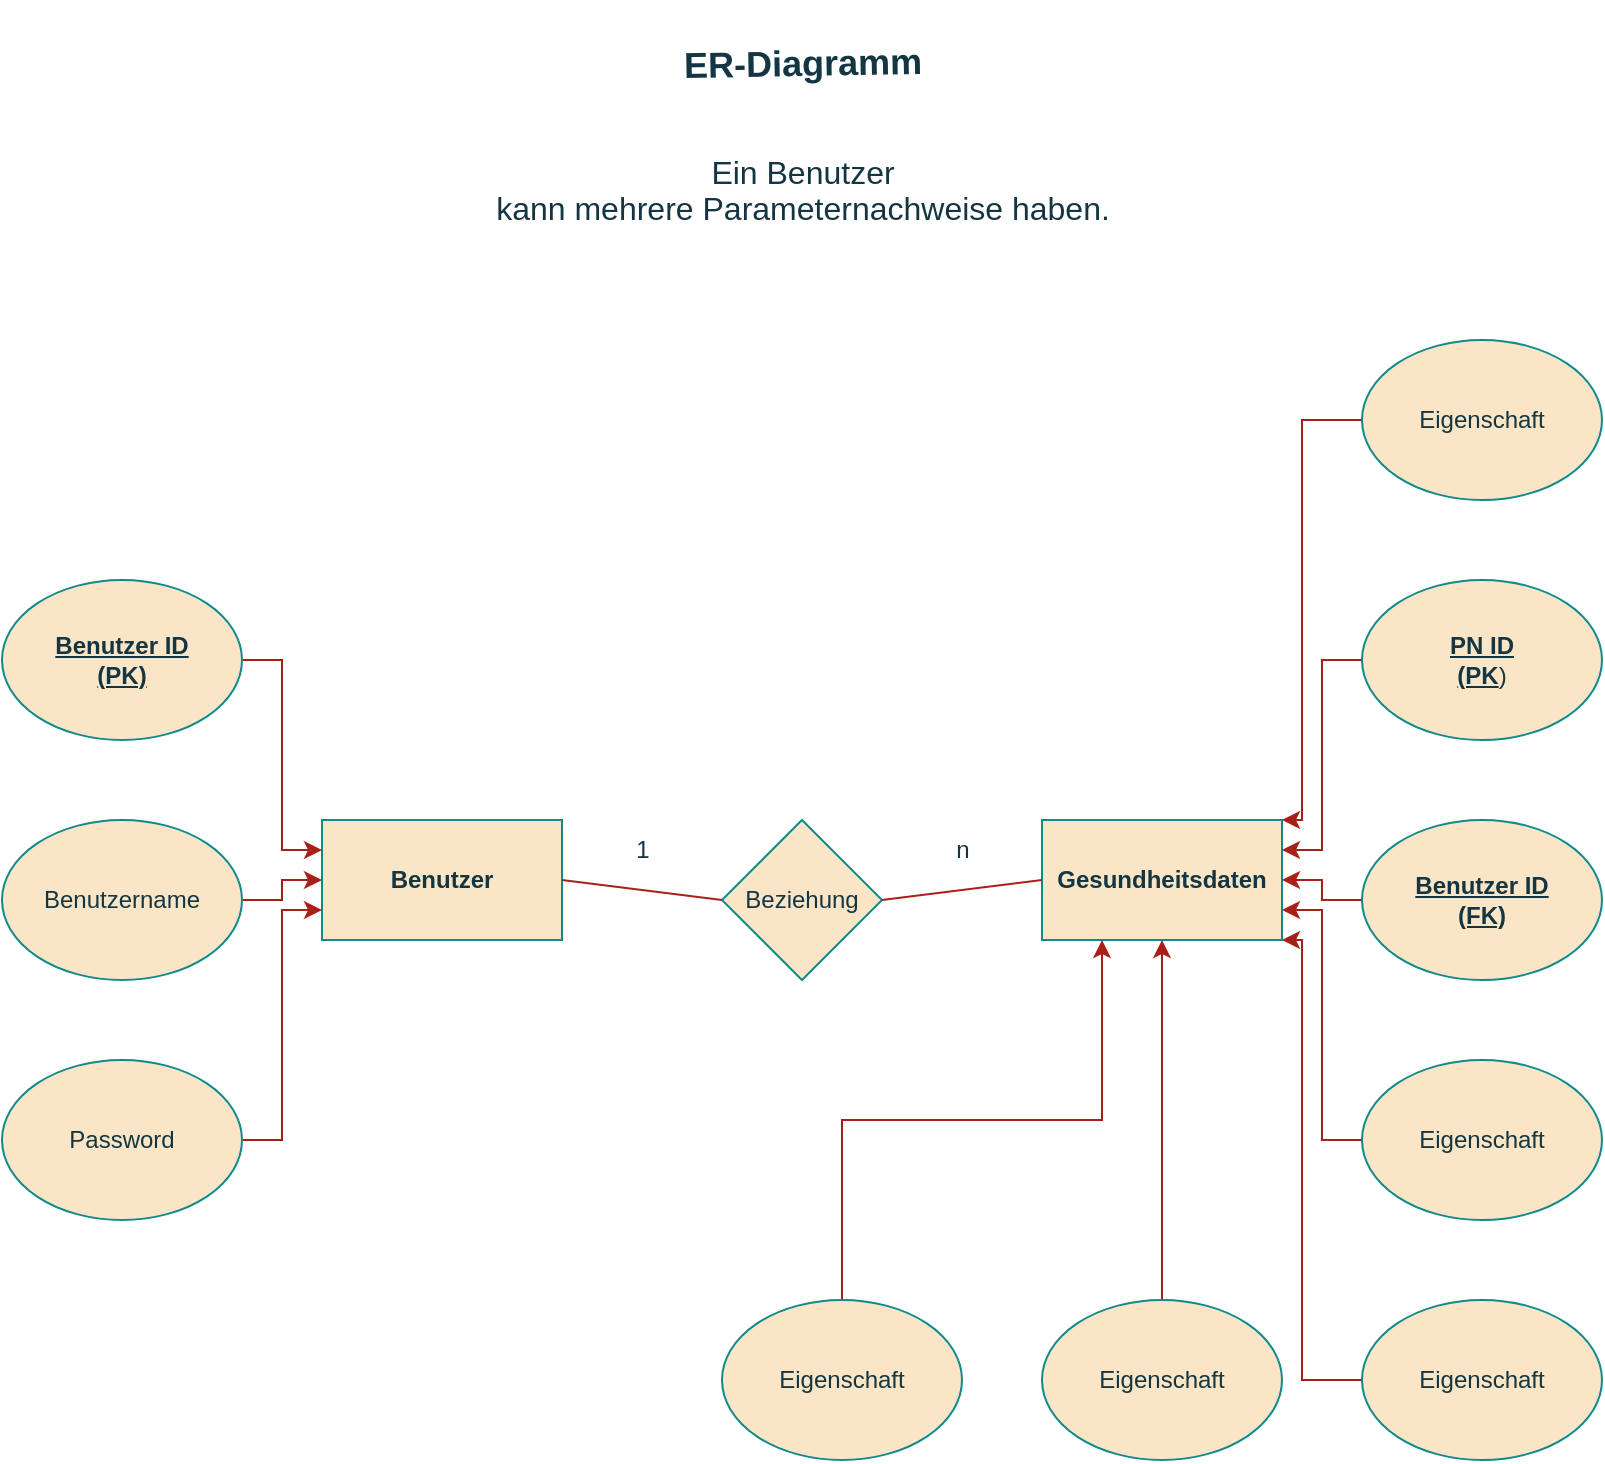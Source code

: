 <mxfile version="24.8.6">
  <diagram name="Seite-1" id="MP-LLtCLatFORLgfSGGj">
    <mxGraphModel dx="1389" dy="2003" grid="1" gridSize="10" guides="1" tooltips="1" connect="1" arrows="1" fold="1" page="1" pageScale="1" pageWidth="827" pageHeight="1169" math="0" shadow="0">
      <root>
        <mxCell id="0" />
        <mxCell id="1" parent="0" />
        <mxCell id="QgiqVFYCfaP-VQnLxZwK-1" value="&lt;b&gt;Benutzer&lt;/b&gt;" style="rounded=0;whiteSpace=wrap;html=1;labelBackgroundColor=none;fillColor=#FAE5C7;strokeColor=#0F8B8D;fontColor=#143642;" vertex="1" parent="1">
          <mxGeometry x="160" y="280" width="120" height="60" as="geometry" />
        </mxCell>
        <mxCell id="QgiqVFYCfaP-VQnLxZwK-2" style="edgeStyle=orthogonalEdgeStyle;rounded=0;orthogonalLoop=1;jettySize=auto;html=1;exitX=1;exitY=0.5;exitDx=0;exitDy=0;entryX=0;entryY=0.5;entryDx=0;entryDy=0;labelBackgroundColor=none;strokeColor=#A8201A;fontColor=default;" edge="1" parent="1" source="QgiqVFYCfaP-VQnLxZwK-3" target="QgiqVFYCfaP-VQnLxZwK-1">
          <mxGeometry relative="1" as="geometry" />
        </mxCell>
        <mxCell id="QgiqVFYCfaP-VQnLxZwK-3" value="Benutzername" style="ellipse;whiteSpace=wrap;html=1;labelBackgroundColor=none;fillColor=#FAE5C7;strokeColor=#0F8B8D;fontColor=#143642;" vertex="1" parent="1">
          <mxGeometry y="280" width="120" height="80" as="geometry" />
        </mxCell>
        <mxCell id="QgiqVFYCfaP-VQnLxZwK-4" value="Beziehung" style="rhombus;whiteSpace=wrap;html=1;labelBackgroundColor=none;fillColor=#FAE5C7;strokeColor=#0F8B8D;fontColor=#143642;" vertex="1" parent="1">
          <mxGeometry x="360" y="280" width="80" height="80" as="geometry" />
        </mxCell>
        <mxCell id="QgiqVFYCfaP-VQnLxZwK-5" value="&lt;b&gt;Gesundheitsdaten&lt;/b&gt;" style="rounded=0;whiteSpace=wrap;html=1;labelBackgroundColor=none;fillColor=#FAE5C7;strokeColor=#0F8B8D;fontColor=#143642;" vertex="1" parent="1">
          <mxGeometry x="520" y="280" width="120" height="60" as="geometry" />
        </mxCell>
        <mxCell id="QgiqVFYCfaP-VQnLxZwK-6" value="" style="endArrow=none;html=1;rounded=0;exitX=1;exitY=0.5;exitDx=0;exitDy=0;entryX=0;entryY=0.5;entryDx=0;entryDy=0;labelBackgroundColor=none;strokeColor=#A8201A;fontColor=default;" edge="1" parent="1" source="QgiqVFYCfaP-VQnLxZwK-1" target="QgiqVFYCfaP-VQnLxZwK-4">
          <mxGeometry width="50" height="50" relative="1" as="geometry">
            <mxPoint x="320" y="240" as="sourcePoint" />
            <mxPoint x="370" y="190" as="targetPoint" />
          </mxGeometry>
        </mxCell>
        <mxCell id="QgiqVFYCfaP-VQnLxZwK-7" value="" style="endArrow=none;html=1;rounded=0;exitX=1;exitY=0.5;exitDx=0;exitDy=0;entryX=0;entryY=0.5;entryDx=0;entryDy=0;labelBackgroundColor=none;strokeColor=#A8201A;fontColor=default;" edge="1" parent="1" source="QgiqVFYCfaP-VQnLxZwK-4" target="QgiqVFYCfaP-VQnLxZwK-5">
          <mxGeometry width="50" height="50" relative="1" as="geometry">
            <mxPoint x="480" y="270" as="sourcePoint" />
            <mxPoint x="530" y="220" as="targetPoint" />
          </mxGeometry>
        </mxCell>
        <mxCell id="QgiqVFYCfaP-VQnLxZwK-8" value="1" style="text;html=1;align=center;verticalAlign=middle;resizable=0;points=[];autosize=1;strokeColor=none;fillColor=none;labelBackgroundColor=none;fontColor=#143642;" vertex="1" parent="1">
          <mxGeometry x="305" y="280" width="30" height="30" as="geometry" />
        </mxCell>
        <mxCell id="QgiqVFYCfaP-VQnLxZwK-9" value="n" style="text;html=1;align=center;verticalAlign=middle;resizable=0;points=[];autosize=1;strokeColor=none;fillColor=none;labelBackgroundColor=none;fontColor=#143642;" vertex="1" parent="1">
          <mxGeometry x="465" y="280" width="30" height="30" as="geometry" />
        </mxCell>
        <mxCell id="QgiqVFYCfaP-VQnLxZwK-10" style="edgeStyle=orthogonalEdgeStyle;rounded=0;orthogonalLoop=1;jettySize=auto;html=1;exitX=0;exitY=0.5;exitDx=0;exitDy=0;entryX=1;entryY=0.5;entryDx=0;entryDy=0;labelBackgroundColor=none;strokeColor=#A8201A;fontColor=default;" edge="1" parent="1" source="QgiqVFYCfaP-VQnLxZwK-11" target="QgiqVFYCfaP-VQnLxZwK-5">
          <mxGeometry relative="1" as="geometry" />
        </mxCell>
        <mxCell id="QgiqVFYCfaP-VQnLxZwK-11" value="&lt;b&gt;&lt;u&gt;Benutzer ID&lt;/u&gt;&lt;/b&gt;&lt;div&gt;&lt;b&gt;&lt;u&gt;(FK)&lt;/u&gt;&lt;/b&gt;&lt;/div&gt;" style="ellipse;whiteSpace=wrap;html=1;labelBackgroundColor=none;fillColor=#FAE5C7;strokeColor=#0F8B8D;fontColor=#143642;" vertex="1" parent="1">
          <mxGeometry x="680" y="280" width="120" height="80" as="geometry" />
        </mxCell>
        <mxCell id="QgiqVFYCfaP-VQnLxZwK-12" style="edgeStyle=orthogonalEdgeStyle;rounded=0;orthogonalLoop=1;jettySize=auto;html=1;exitX=1;exitY=0.5;exitDx=0;exitDy=0;entryX=0;entryY=0.75;entryDx=0;entryDy=0;labelBackgroundColor=none;strokeColor=#A8201A;fontColor=default;" edge="1" parent="1" source="QgiqVFYCfaP-VQnLxZwK-13" target="QgiqVFYCfaP-VQnLxZwK-1">
          <mxGeometry relative="1" as="geometry" />
        </mxCell>
        <mxCell id="QgiqVFYCfaP-VQnLxZwK-13" value="Password" style="ellipse;whiteSpace=wrap;html=1;labelBackgroundColor=none;fillColor=#FAE5C7;strokeColor=#0F8B8D;fontColor=#143642;" vertex="1" parent="1">
          <mxGeometry y="400" width="120" height="80" as="geometry" />
        </mxCell>
        <mxCell id="QgiqVFYCfaP-VQnLxZwK-14" style="edgeStyle=orthogonalEdgeStyle;rounded=0;orthogonalLoop=1;jettySize=auto;html=1;exitX=1;exitY=0.5;exitDx=0;exitDy=0;entryX=0;entryY=0.25;entryDx=0;entryDy=0;labelBackgroundColor=none;strokeColor=#A8201A;fontColor=default;" edge="1" parent="1" source="QgiqVFYCfaP-VQnLxZwK-15" target="QgiqVFYCfaP-VQnLxZwK-1">
          <mxGeometry relative="1" as="geometry" />
        </mxCell>
        <mxCell id="QgiqVFYCfaP-VQnLxZwK-15" value="&lt;u&gt;&lt;b&gt;Benutzer ID&lt;/b&gt;&lt;/u&gt;&lt;div&gt;&lt;u&gt;&lt;b&gt;(PK)&lt;/b&gt;&lt;/u&gt;&lt;/div&gt;" style="ellipse;whiteSpace=wrap;html=1;labelBackgroundColor=none;fillColor=#FAE5C7;strokeColor=#0F8B8D;fontColor=#143642;" vertex="1" parent="1">
          <mxGeometry y="160" width="120" height="80" as="geometry" />
        </mxCell>
        <mxCell id="QgiqVFYCfaP-VQnLxZwK-16" style="edgeStyle=orthogonalEdgeStyle;rounded=0;orthogonalLoop=1;jettySize=auto;html=1;exitX=0;exitY=0.5;exitDx=0;exitDy=0;entryX=1;entryY=0.75;entryDx=0;entryDy=0;labelBackgroundColor=none;strokeColor=#A8201A;fontColor=default;" edge="1" parent="1" source="QgiqVFYCfaP-VQnLxZwK-17" target="QgiqVFYCfaP-VQnLxZwK-5">
          <mxGeometry relative="1" as="geometry" />
        </mxCell>
        <mxCell id="QgiqVFYCfaP-VQnLxZwK-17" value="Eigenschaft" style="ellipse;whiteSpace=wrap;html=1;labelBackgroundColor=none;fillColor=#FAE5C7;strokeColor=#0F8B8D;fontColor=#143642;" vertex="1" parent="1">
          <mxGeometry x="680" y="400" width="120" height="80" as="geometry" />
        </mxCell>
        <mxCell id="QgiqVFYCfaP-VQnLxZwK-18" style="edgeStyle=orthogonalEdgeStyle;rounded=0;orthogonalLoop=1;jettySize=auto;html=1;exitX=0;exitY=0.5;exitDx=0;exitDy=0;entryX=1;entryY=1;entryDx=0;entryDy=0;labelBackgroundColor=none;strokeColor=#A8201A;fontColor=default;" edge="1" parent="1" source="QgiqVFYCfaP-VQnLxZwK-19" target="QgiqVFYCfaP-VQnLxZwK-5">
          <mxGeometry relative="1" as="geometry">
            <Array as="points">
              <mxPoint x="650" y="560" />
              <mxPoint x="650" y="340" />
            </Array>
          </mxGeometry>
        </mxCell>
        <mxCell id="QgiqVFYCfaP-VQnLxZwK-19" value="Eigenschaft" style="ellipse;whiteSpace=wrap;html=1;labelBackgroundColor=none;fillColor=#FAE5C7;strokeColor=#0F8B8D;fontColor=#143642;" vertex="1" parent="1">
          <mxGeometry x="680" y="520" width="120" height="80" as="geometry" />
        </mxCell>
        <mxCell id="QgiqVFYCfaP-VQnLxZwK-20" style="edgeStyle=orthogonalEdgeStyle;rounded=0;orthogonalLoop=1;jettySize=auto;html=1;exitX=0;exitY=0.5;exitDx=0;exitDy=0;entryX=1;entryY=0;entryDx=0;entryDy=0;labelBackgroundColor=none;strokeColor=#A8201A;fontColor=default;" edge="1" parent="1" source="QgiqVFYCfaP-VQnLxZwK-21" target="QgiqVFYCfaP-VQnLxZwK-5">
          <mxGeometry relative="1" as="geometry">
            <Array as="points">
              <mxPoint x="650" y="80" />
              <mxPoint x="650" y="280" />
            </Array>
          </mxGeometry>
        </mxCell>
        <mxCell id="QgiqVFYCfaP-VQnLxZwK-21" value="Eigenschaft" style="ellipse;whiteSpace=wrap;html=1;labelBackgroundColor=none;fillColor=#FAE5C7;strokeColor=#0F8B8D;fontColor=#143642;" vertex="1" parent="1">
          <mxGeometry x="680" y="40" width="120" height="80" as="geometry" />
        </mxCell>
        <mxCell id="QgiqVFYCfaP-VQnLxZwK-22" style="edgeStyle=orthogonalEdgeStyle;rounded=0;orthogonalLoop=1;jettySize=auto;html=1;exitX=0.5;exitY=0;exitDx=0;exitDy=0;entryX=0.25;entryY=1;entryDx=0;entryDy=0;labelBackgroundColor=none;strokeColor=#A8201A;fontColor=default;" edge="1" parent="1" source="QgiqVFYCfaP-VQnLxZwK-23" target="QgiqVFYCfaP-VQnLxZwK-5">
          <mxGeometry relative="1" as="geometry" />
        </mxCell>
        <mxCell id="QgiqVFYCfaP-VQnLxZwK-23" value="Eigenschaft" style="ellipse;whiteSpace=wrap;html=1;labelBackgroundColor=none;fillColor=#FAE5C7;strokeColor=#0F8B8D;fontColor=#143642;" vertex="1" parent="1">
          <mxGeometry x="360" y="520" width="120" height="80" as="geometry" />
        </mxCell>
        <mxCell id="QgiqVFYCfaP-VQnLxZwK-24" style="edgeStyle=orthogonalEdgeStyle;rounded=0;orthogonalLoop=1;jettySize=auto;html=1;entryX=0.5;entryY=1;entryDx=0;entryDy=0;labelBackgroundColor=none;strokeColor=#A8201A;fontColor=default;" edge="1" parent="1" source="QgiqVFYCfaP-VQnLxZwK-25" target="QgiqVFYCfaP-VQnLxZwK-5">
          <mxGeometry relative="1" as="geometry" />
        </mxCell>
        <mxCell id="QgiqVFYCfaP-VQnLxZwK-25" value="Eigenschaft" style="ellipse;whiteSpace=wrap;html=1;labelBackgroundColor=none;fillColor=#FAE5C7;strokeColor=#0F8B8D;fontColor=#143642;" vertex="1" parent="1">
          <mxGeometry x="520" y="520" width="120" height="80" as="geometry" />
        </mxCell>
        <mxCell id="QgiqVFYCfaP-VQnLxZwK-26" style="edgeStyle=orthogonalEdgeStyle;rounded=0;orthogonalLoop=1;jettySize=auto;html=1;exitX=0;exitY=0.5;exitDx=0;exitDy=0;entryX=1;entryY=0.25;entryDx=0;entryDy=0;labelBackgroundColor=none;strokeColor=#A8201A;fontColor=default;" edge="1" parent="1" source="QgiqVFYCfaP-VQnLxZwK-27" target="QgiqVFYCfaP-VQnLxZwK-5">
          <mxGeometry relative="1" as="geometry" />
        </mxCell>
        <mxCell id="QgiqVFYCfaP-VQnLxZwK-27" value="&lt;b&gt;&lt;u&gt;PN ID&lt;/u&gt;&lt;/b&gt;&lt;div&gt;&lt;b&gt;&lt;u&gt;(PK&lt;/u&gt;&lt;/b&gt;)&lt;/div&gt;" style="ellipse;whiteSpace=wrap;html=1;labelBackgroundColor=none;fillColor=#FAE5C7;strokeColor=#0F8B8D;fontColor=#143642;" vertex="1" parent="1">
          <mxGeometry x="680" y="160" width="120" height="80" as="geometry" />
        </mxCell>
        <mxCell id="QgiqVFYCfaP-VQnLxZwK-28" value="&lt;p style=&quot;mso-margin-top-alt:auto;mso-margin-bottom-alt:auto;&lt;br/&gt;line-height:normal;mso-outline-level:3&quot; class=&quot;MsoNormal&quot;&gt;&lt;b&gt;&lt;span style=&quot;font-size:13.5pt;&lt;br/&gt;font-family:&amp;quot;Times New Roman&amp;quot;,serif;mso-fareast-font-family:&amp;quot;Times New Roman&amp;quot;;&lt;br/&gt;mso-font-kerning:0pt;mso-ligatures:none;mso-fareast-language:DE&quot;&gt;ER-Diagramm&lt;br&gt;&lt;/span&gt;&lt;/b&gt;&lt;/p&gt;" style="text;html=1;align=center;verticalAlign=middle;resizable=0;points=[];autosize=1;strokeColor=none;fillColor=none;rotation=-1;labelBackgroundColor=none;fontColor=#143642;" vertex="1" parent="1">
          <mxGeometry x="330" y="-128" width="140" height="60" as="geometry" />
        </mxCell>
        <mxCell id="QgiqVFYCfaP-VQnLxZwK-29" value="&lt;p style=&quot;mso-margin-top-alt:auto;mso-margin-bottom-alt:auto;&lt;br/&gt;margin-left:36.0pt;line-height:normal&quot; class=&quot;MsoNormal&quot;&gt;&lt;span style=&quot;font-size:12.0pt;&lt;br/&gt;font-family:&amp;quot;Times New Roman&amp;quot;,serif;mso-fareast-font-family:&amp;quot;Times New Roman&amp;quot;;&lt;br/&gt;mso-font-kerning:0pt;mso-ligatures:none;mso-fareast-language:DE&quot;&gt;Ein Benutzer&lt;br&gt;kann mehrere Parameternachweise haben.&lt;b&gt;&lt;/b&gt;&lt;/span&gt;&lt;/p&gt;" style="text;html=1;align=center;verticalAlign=middle;resizable=0;points=[];autosize=1;strokeColor=none;fillColor=none;labelBackgroundColor=none;fontColor=#143642;" vertex="1" parent="1">
          <mxGeometry x="235" y="-70" width="330" height="70" as="geometry" />
        </mxCell>
      </root>
    </mxGraphModel>
  </diagram>
</mxfile>
